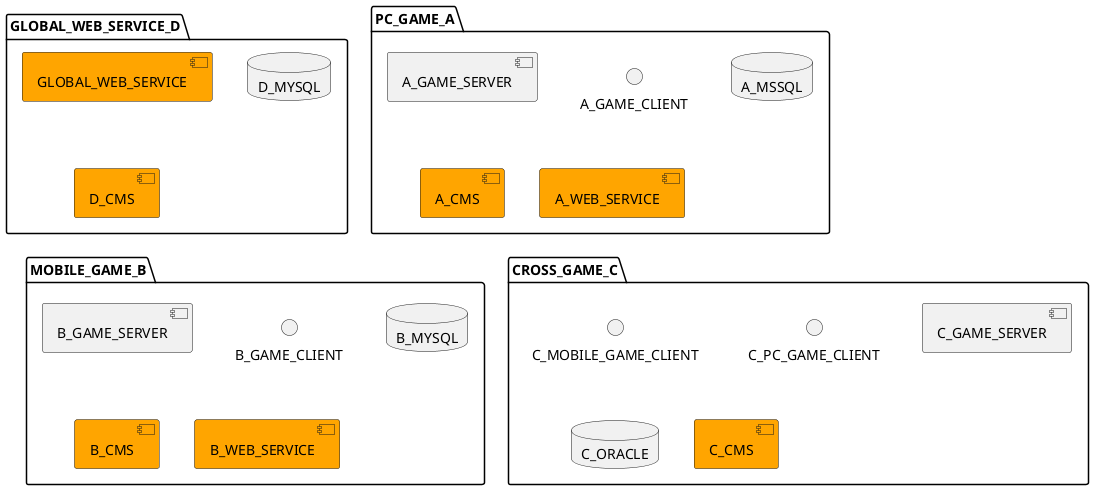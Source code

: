 @startuml

package GLOBAL_WEB_SERVICE_D as 0 {
    [GLOBAL_WEB_SERVICE] #ORANGE

    database D_MYSQL


    [D_CMS] #ORANGE


}

package PC_GAME_A as 1{

    [A_GAME_SERVER]
    interface A_GAME_CLIENT


    database A_MSSQL


    [A_CMS] #ORANGE

    [A_WEB_SERVICE] #ORANGE

}

package MOBILE_GAME_B as 2{

    [B_GAME_SERVER]
    interface B_GAME_CLIENT


    database B_MYSQL


    [B_CMS] #ORANGE

    [B_WEB_SERVICE] #ORANGE

}



package CROSS_GAME_C{

    interface C_MOBILE_GAME_CLIENT as 4

    interface C_PC_GAME_CLIENT as 5

    [C_GAME_SERVER] as 6

    database C_ORACLE


    [C_CMS] #ORANGE

}



@enduml